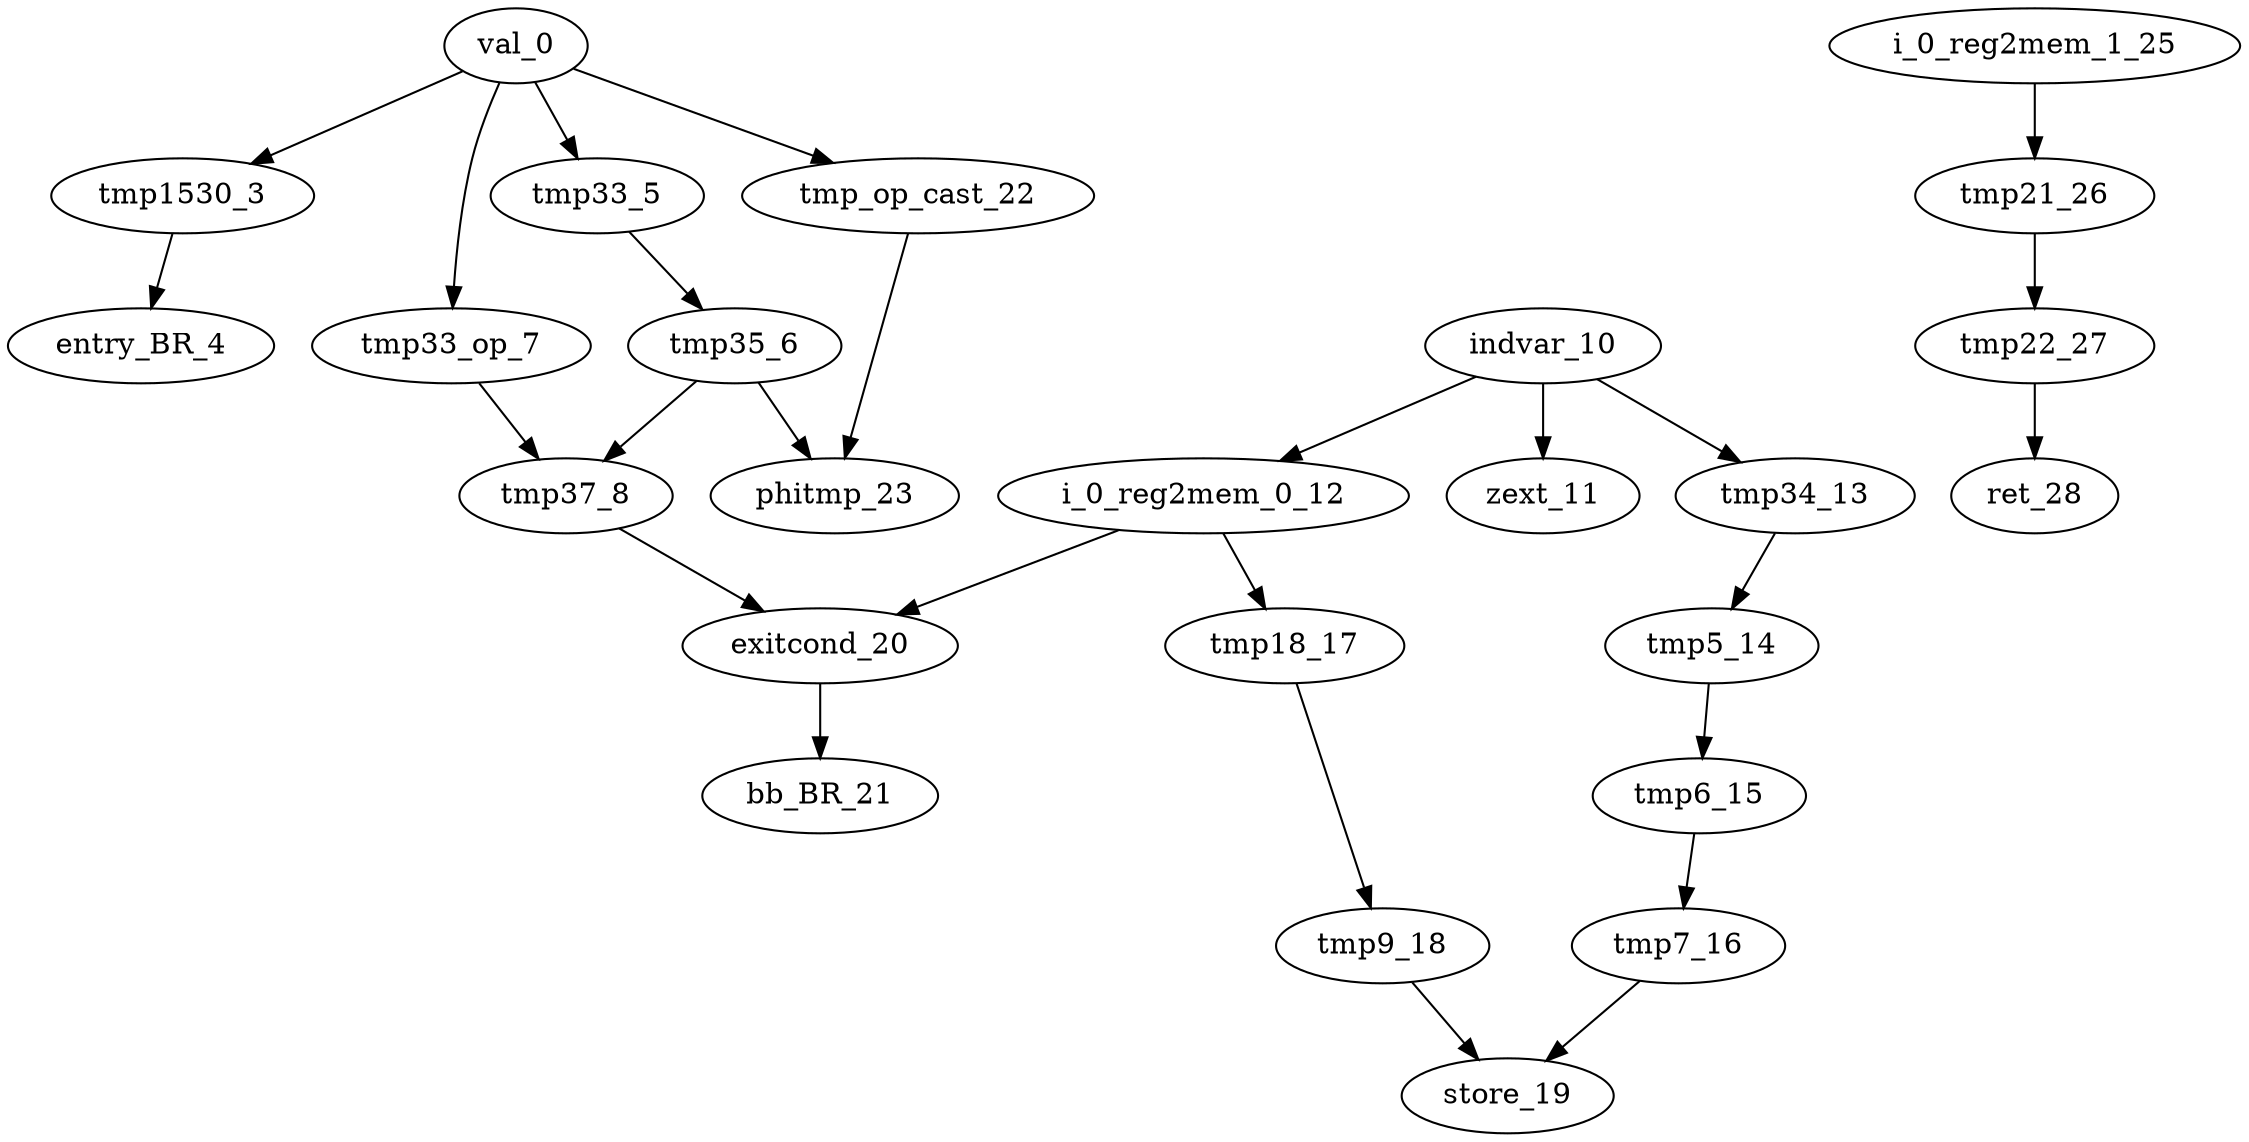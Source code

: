 digraph G {
val_0->tmp1530_3
val_0->tmp33_5
val_0->tmp33_op_7
val_0->tmp_op_cast_22
tmp1530_3->entry_BR_4
tmp33_5->tmp35_6
tmp35_6->tmp37_8
tmp35_6->phitmp_23
tmp33_op_7->tmp37_8
tmp37_8->exitcond_20
indvar_10->zext_11
indvar_10->i_0_reg2mem_0_12
indvar_10->tmp34_13
i_0_reg2mem_0_12->tmp18_17
i_0_reg2mem_0_12->exitcond_20
tmp34_13->tmp5_14
tmp5_14->tmp6_15
tmp6_15->tmp7_16
tmp7_16->store_19
tmp18_17->tmp9_18
tmp9_18->store_19
exitcond_20->bb_BR_21
tmp_op_cast_22->phitmp_23
i_0_reg2mem_1_25->tmp21_26
tmp21_26->tmp22_27
tmp22_27->ret_28
}